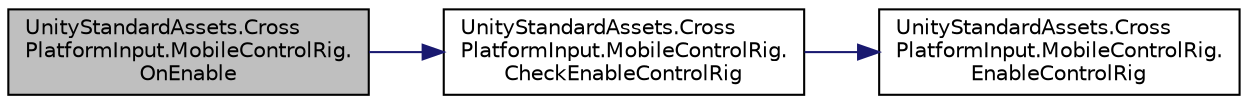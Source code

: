 digraph "UnityStandardAssets.CrossPlatformInput.MobileControlRig.OnEnable"
{
 // LATEX_PDF_SIZE
  edge [fontname="Helvetica",fontsize="10",labelfontname="Helvetica",labelfontsize="10"];
  node [fontname="Helvetica",fontsize="10",shape=record];
  rankdir="LR";
  Node3 [label="UnityStandardAssets.Cross\lPlatformInput.MobileControlRig.\lOnEnable",height=0.2,width=0.4,color="black", fillcolor="grey75", style="filled", fontcolor="black",tooltip=" "];
  Node3 -> Node4 [color="midnightblue",fontsize="10",style="solid",fontname="Helvetica"];
  Node4 [label="UnityStandardAssets.Cross\lPlatformInput.MobileControlRig.\lCheckEnableControlRig",height=0.2,width=0.4,color="black", fillcolor="white", style="filled",URL="$class_unity_standard_assets_1_1_cross_platform_input_1_1_mobile_control_rig.html#a9c108c3f3efeced8dc96be91608b46d3",tooltip=" "];
  Node4 -> Node5 [color="midnightblue",fontsize="10",style="solid",fontname="Helvetica"];
  Node5 [label="UnityStandardAssets.Cross\lPlatformInput.MobileControlRig.\lEnableControlRig",height=0.2,width=0.4,color="black", fillcolor="white", style="filled",URL="$class_unity_standard_assets_1_1_cross_platform_input_1_1_mobile_control_rig.html#a41daf1bab70720498e338a4ed4c5a790",tooltip=" "];
}
